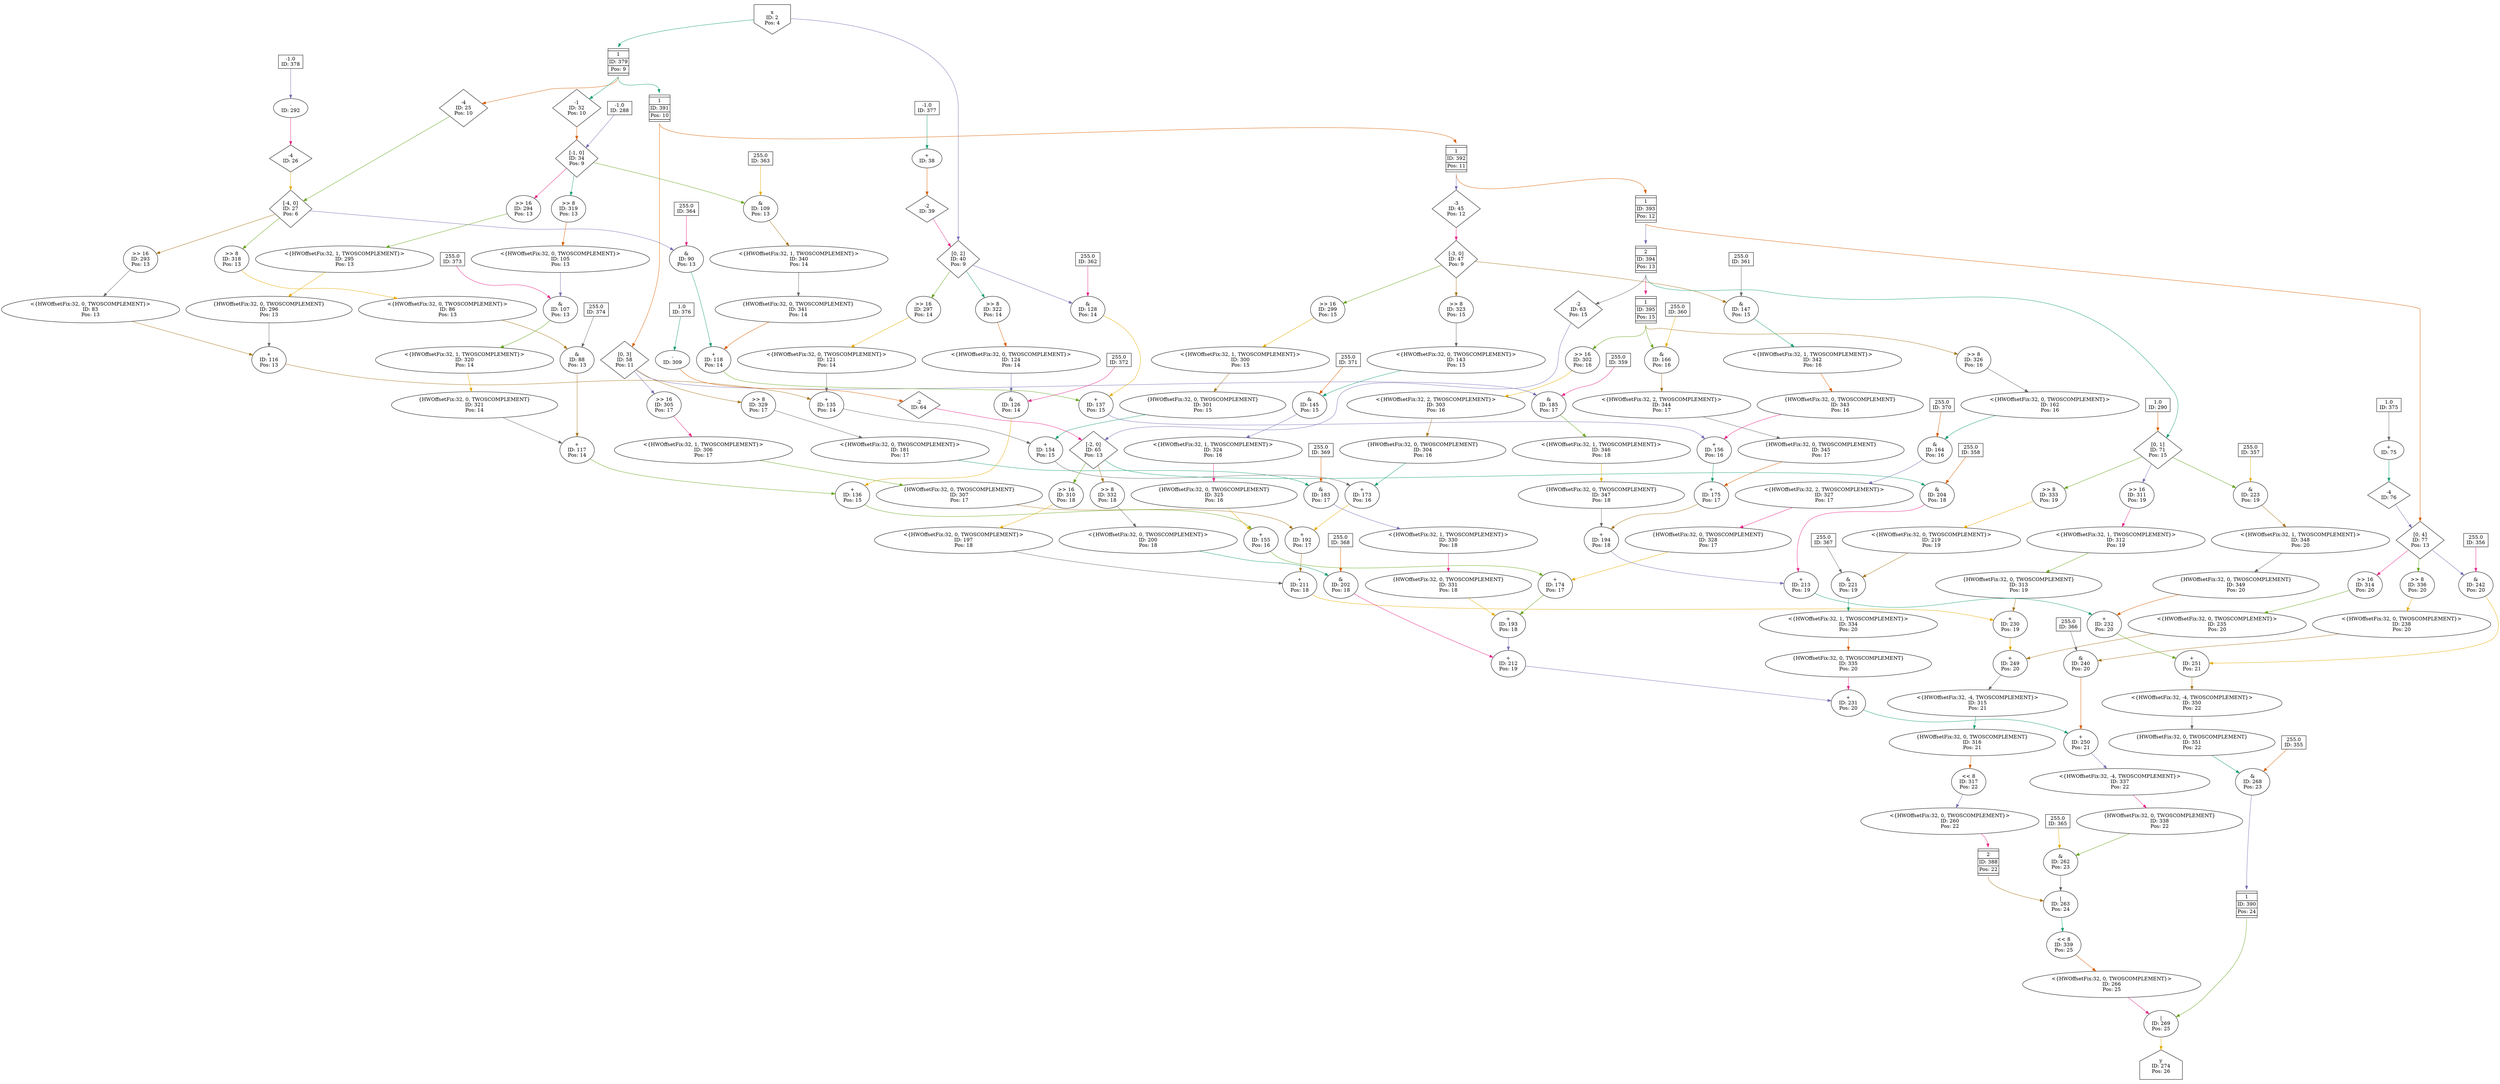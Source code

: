 digraph GaussianBlurDFEKernel_final{
	NodeInput2 [shape=invhouse, label="x\nID: 2\nPos: 4"];
	NodeFIFO379 [shape=plaintext, label=<<TABLE BORDER="0" CELLSPACING="0" CELLBORDER="1"> <TR><TD></TD></TR><TR><TD>1</TD></TR><TR><TD>ID: 379</TD></TR> <TR><TD>Pos: 9</TD></TR> <TR><TD></TD></TR> </TABLE>>];
	NodeStreamOffset25 [shape=diamond, label="-4\nID: 25\nPos: 10"];
	NodeConstantRawBits378 [shape=box, label="-1.0\nID: 378"];
	NodeSub292 [label="-\nID: 292"];
	NodeStreamOffset26 [shape=diamond, label="-4\nID: 26"];
	NodeDynamicStreamOffset27 [shape=diamond, label="[-4, 0]\nID: 27\nPos: 6"];
	NodeShift293 [label=">> 16\nID: 293\nPos: 13"];
	NodeReinterpret83 [label="<{HWOffsetFix:32, 0, TWOSCOMPLEMENT}>\nID: 83\nPos: 13"];
	NodeStreamOffset32 [shape=diamond, label="-1\nID: 32\nPos: 10"];
	NodeConstantRawBits288 [shape=box, label="-1.0\nID: 288"];
	NodeDynamicStreamOffset34 [shape=diamond, label="[-1, 0]\nID: 34\nPos: 9"];
	NodeShift294 [label=">> 16\nID: 294\nPos: 13"];
	NodeReinterpret295 [label="<{HWOffsetFix:32, 1, TWOSCOMPLEMENT}>\nID: 295\nPos: 13"];
	NodeCast296 [label="{HWOffsetFix:32, 0, TWOSCOMPLEMENT}\nID: 296\nPos: 13"];
	NodeAdd116 [label="+\nID: 116\nPos: 13"];
	NodeConstantRawBits377 [shape=box, label="-1.0\nID: 377"];
	NodeAdd38 [label="+\nID: 38"];
	NodeStreamOffset39 [shape=diamond, label="-2\nID: 39"];
	NodeDynamicStreamOffset40 [shape=diamond, label="[0, 2]\nID: 40\nPos: 9"];
	NodeShift297 [label=">> 16\nID: 297\nPos: 14"];
	NodeReinterpret121 [label="<{HWOffsetFix:32, 0, TWOSCOMPLEMENT}>\nID: 121\nPos: 14"];
	NodeAdd135 [label="+\nID: 135\nPos: 14"];
	NodeFIFO391 [shape=plaintext, label=<<TABLE BORDER="0" CELLSPACING="0" CELLBORDER="1"> <TR><TD></TD></TR><TR><TD>1</TD></TR><TR><TD>ID: 391</TD></TR> <TR><TD>Pos: 10</TD></TR> <TR><TD></TD></TR> </TABLE>>];
	NodeFIFO392 [shape=plaintext, label=<<TABLE BORDER="0" CELLSPACING="0" CELLBORDER="1"> <TR><TD></TD></TR><TR><TD>1</TD></TR><TR><TD>ID: 392</TD></TR> <TR><TD>Pos: 11</TD></TR> <TR><TD></TD></TR> </TABLE>>];
	NodeStreamOffset45 [shape=diamond, label="-3\nID: 45\nPos: 12"];
	NodeDynamicStreamOffset47 [shape=diamond, label="[-3, 0]\nID: 47\nPos: 9"];
	NodeShift299 [label=">> 16\nID: 299\nPos: 15"];
	NodeReinterpret300 [label="<{HWOffsetFix:32, 1, TWOSCOMPLEMENT}>\nID: 300\nPos: 15"];
	NodeCast301 [label="{HWOffsetFix:32, 0, TWOSCOMPLEMENT}\nID: 301\nPos: 15"];
	NodeAdd154 [label="+\nID: 154\nPos: 15"];
	NodeFIFO393 [shape=plaintext, label=<<TABLE BORDER="0" CELLSPACING="0" CELLBORDER="1"> <TR><TD></TD></TR><TR><TD>1</TD></TR><TR><TD>ID: 393</TD></TR> <TR><TD>Pos: 12</TD></TR> <TR><TD></TD></TR> </TABLE>>];
	NodeFIFO394 [shape=plaintext, label=<<TABLE BORDER="0" CELLSPACING="0" CELLBORDER="1"> <TR><TD></TD></TR><TR><TD>2</TD></TR><TR><TD>ID: 394</TD></TR> <TR><TD>Pos: 13</TD></TR> <TR><TD></TD></TR> </TABLE>>];
	NodeFIFO395 [shape=plaintext, label=<<TABLE BORDER="0" CELLSPACING="0" CELLBORDER="1"> <TR><TD></TD></TR><TR><TD>1</TD></TR><TR><TD>ID: 395</TD></TR> <TR><TD>Pos: 15</TD></TR> <TR><TD></TD></TR> </TABLE>>];
	NodeShift302 [label=">> 16\nID: 302\nPos: 16"];
	NodeReinterpret303 [label="<{HWOffsetFix:32, 2, TWOSCOMPLEMENT}>\nID: 303\nPos: 16"];
	NodeCast304 [label="{HWOffsetFix:32, 0, TWOSCOMPLEMENT}\nID: 304\nPos: 16"];
	NodeAdd173 [label="+\nID: 173\nPos: 16"];
	NodeDynamicStreamOffset58 [shape=diamond, label="[0, 3]\nID: 58\nPos: 11"];
	NodeShift305 [label=">> 16\nID: 305\nPos: 17"];
	NodeReinterpret306 [label="<{HWOffsetFix:32, 1, TWOSCOMPLEMENT}>\nID: 306\nPos: 17"];
	NodeCast307 [label="{HWOffsetFix:32, 0, TWOSCOMPLEMENT}\nID: 307\nPos: 17"];
	NodeAdd192 [label="+\nID: 192\nPos: 17"];
	NodeStreamOffset63 [shape=diamond, label="-2\nID: 63\nPos: 15"];
	NodeConstantRawBits376 [shape=box, label="1.0\nID: 376"];
	NodeSub309 [label="-\nID: 309"];
	NodeStreamOffset64 [shape=diamond, label="-2\nID: 64"];
	NodeDynamicStreamOffset65 [shape=diamond, label="[-2, 0]\nID: 65\nPos: 13"];
	NodeShift310 [label=">> 16\nID: 310\nPos: 18"];
	NodeReinterpret197 [label="<{HWOffsetFix:32, 0, TWOSCOMPLEMENT}>\nID: 197\nPos: 18"];
	NodeAdd211 [label="+\nID: 211\nPos: 18"];
	NodeConstantRawBits290 [shape=box, label="1.0\nID: 290"];
	NodeDynamicStreamOffset71 [shape=diamond, label="[0, 1]\nID: 71\nPos: 15"];
	NodeShift311 [label=">> 16\nID: 311\nPos: 19"];
	NodeReinterpret312 [label="<{HWOffsetFix:32, 1, TWOSCOMPLEMENT}>\nID: 312\nPos: 19"];
	NodeCast313 [label="{HWOffsetFix:32, 0, TWOSCOMPLEMENT}\nID: 313\nPos: 19"];
	NodeAdd230 [label="+\nID: 230\nPos: 19"];
	NodeConstantRawBits375 [shape=box, label="1.0\nID: 375"];
	NodeAdd75 [label="+\nID: 75"];
	NodeStreamOffset76 [shape=diamond, label="-4\nID: 76"];
	NodeDynamicStreamOffset77 [shape=diamond, label="[0, 4]\nID: 77\nPos: 13"];
	NodeShift314 [label=">> 16\nID: 314\nPos: 20"];
	NodeReinterpret235 [label="<{HWOffsetFix:32, 0, TWOSCOMPLEMENT}>\nID: 235\nPos: 20"];
	NodeAdd249 [label="+\nID: 249\nPos: 20"];
	NodeReinterpret315 [label="<{HWOffsetFix:32, -4, TWOSCOMPLEMENT}>\nID: 315\nPos: 21"];
	NodeCast316 [label="{HWOffsetFix:32, 0, TWOSCOMPLEMENT}\nID: 316\nPos: 21"];
	NodeShift317 [label="<< 8\nID: 317\nPos: 22"];
	NodeReinterpret260 [label="<{HWOffsetFix:32, 0, TWOSCOMPLEMENT}>\nID: 260\nPos: 22"];
	NodeFIFO388 [shape=plaintext, label=<<TABLE BORDER="0" CELLSPACING="0" CELLBORDER="1"> <TR><TD></TD></TR><TR><TD>2</TD></TR><TR><TD>ID: 388</TD></TR> <TR><TD>Pos: 22</TD></TR> <TR><TD></TD></TR> </TABLE>>];
	NodeShift318 [label=">> 8\nID: 318\nPos: 13"];
	NodeReinterpret86 [label="<{HWOffsetFix:32, 0, TWOSCOMPLEMENT}>\nID: 86\nPos: 13"];
	NodeConstantRawBits374 [shape=box, label="255.0\nID: 374"];
	NodeAnd88 [label="&\nID: 88\nPos: 13"];
	NodeShift319 [label=">> 8\nID: 319\nPos: 13"];
	NodeReinterpret105 [label="<{HWOffsetFix:32, 0, TWOSCOMPLEMENT}>\nID: 105\nPos: 13"];
	NodeConstantRawBits373 [shape=box, label="255.0\nID: 373"];
	NodeAnd107 [label="&\nID: 107\nPos: 13"];
	NodeReinterpret320 [label="<{HWOffsetFix:32, 1, TWOSCOMPLEMENT}>\nID: 320\nPos: 14"];
	NodeCast321 [label="{HWOffsetFix:32, 0, TWOSCOMPLEMENT}\nID: 321\nPos: 14"];
	NodeAdd117 [label="+\nID: 117\nPos: 14"];
	NodeShift322 [label=">> 8\nID: 322\nPos: 14"];
	NodeReinterpret124 [label="<{HWOffsetFix:32, 0, TWOSCOMPLEMENT}>\nID: 124\nPos: 14"];
	NodeConstantRawBits372 [shape=box, label="255.0\nID: 372"];
	NodeAnd126 [label="&\nID: 126\nPos: 14"];
	NodeAdd136 [label="+\nID: 136\nPos: 15"];
	NodeShift323 [label=">> 8\nID: 323\nPos: 15"];
	NodeReinterpret143 [label="<{HWOffsetFix:32, 0, TWOSCOMPLEMENT}>\nID: 143\nPos: 15"];
	NodeConstantRawBits371 [shape=box, label="255.0\nID: 371"];
	NodeAnd145 [label="&\nID: 145\nPos: 15"];
	NodeReinterpret324 [label="<{HWOffsetFix:32, 1, TWOSCOMPLEMENT}>\nID: 324\nPos: 16"];
	NodeCast325 [label="{HWOffsetFix:32, 0, TWOSCOMPLEMENT}\nID: 325\nPos: 16"];
	NodeAdd155 [label="+\nID: 155\nPos: 16"];
	NodeShift326 [label=">> 8\nID: 326\nPos: 16"];
	NodeReinterpret162 [label="<{HWOffsetFix:32, 0, TWOSCOMPLEMENT}>\nID: 162\nPos: 16"];
	NodeConstantRawBits370 [shape=box, label="255.0\nID: 370"];
	NodeAnd164 [label="&\nID: 164\nPos: 16"];
	NodeReinterpret327 [label="<{HWOffsetFix:32, 2, TWOSCOMPLEMENT}>\nID: 327\nPos: 17"];
	NodeCast328 [label="{HWOffsetFix:32, 0, TWOSCOMPLEMENT}\nID: 328\nPos: 17"];
	NodeAdd174 [label="+\nID: 174\nPos: 17"];
	NodeShift329 [label=">> 8\nID: 329\nPos: 17"];
	NodeReinterpret181 [label="<{HWOffsetFix:32, 0, TWOSCOMPLEMENT}>\nID: 181\nPos: 17"];
	NodeConstantRawBits369 [shape=box, label="255.0\nID: 369"];
	NodeAnd183 [label="&\nID: 183\nPos: 17"];
	NodeReinterpret330 [label="<{HWOffsetFix:32, 1, TWOSCOMPLEMENT}>\nID: 330\nPos: 18"];
	NodeCast331 [label="{HWOffsetFix:32, 0, TWOSCOMPLEMENT}\nID: 331\nPos: 18"];
	NodeAdd193 [label="+\nID: 193\nPos: 18"];
	NodeShift332 [label=">> 8\nID: 332\nPos: 18"];
	NodeReinterpret200 [label="<{HWOffsetFix:32, 0, TWOSCOMPLEMENT}>\nID: 200\nPos: 18"];
	NodeConstantRawBits368 [shape=box, label="255.0\nID: 368"];
	NodeAnd202 [label="&\nID: 202\nPos: 18"];
	NodeAdd212 [label="+\nID: 212\nPos: 19"];
	NodeShift333 [label=">> 8\nID: 333\nPos: 19"];
	NodeReinterpret219 [label="<{HWOffsetFix:32, 0, TWOSCOMPLEMENT}>\nID: 219\nPos: 19"];
	NodeConstantRawBits367 [shape=box, label="255.0\nID: 367"];
	NodeAnd221 [label="&\nID: 221\nPos: 19"];
	NodeReinterpret334 [label="<{HWOffsetFix:32, 1, TWOSCOMPLEMENT}>\nID: 334\nPos: 20"];
	NodeCast335 [label="{HWOffsetFix:32, 0, TWOSCOMPLEMENT}\nID: 335\nPos: 20"];
	NodeAdd231 [label="+\nID: 231\nPos: 20"];
	NodeShift336 [label=">> 8\nID: 336\nPos: 20"];
	NodeReinterpret238 [label="<{HWOffsetFix:32, 0, TWOSCOMPLEMENT}>\nID: 238\nPos: 20"];
	NodeConstantRawBits366 [shape=box, label="255.0\nID: 366"];
	NodeAnd240 [label="&\nID: 240\nPos: 20"];
	NodeAdd250 [label="+\nID: 250\nPos: 21"];
	NodeReinterpret337 [label="<{HWOffsetFix:32, -4, TWOSCOMPLEMENT}>\nID: 337\nPos: 22"];
	NodeCast338 [label="{HWOffsetFix:32, 0, TWOSCOMPLEMENT}\nID: 338\nPos: 22"];
	NodeConstantRawBits365 [shape=box, label="255.0\nID: 365"];
	NodeAnd262 [label="&\nID: 262\nPos: 23"];
	NodeOr263 [label="|\nID: 263\nPos: 24"];
	NodeShift339 [label="<< 8\nID: 339\nPos: 25"];
	NodeReinterpret266 [label="<{HWOffsetFix:32, 0, TWOSCOMPLEMENT}>\nID: 266\nPos: 25"];
	NodeConstantRawBits364 [shape=box, label="255.0\nID: 364"];
	NodeAnd90 [label="&\nID: 90\nPos: 13"];
	NodeConstantRawBits363 [shape=box, label="255.0\nID: 363"];
	NodeAnd109 [label="&\nID: 109\nPos: 13"];
	NodeReinterpret340 [label="<{HWOffsetFix:32, 1, TWOSCOMPLEMENT}>\nID: 340\nPos: 14"];
	NodeCast341 [label="{HWOffsetFix:32, 0, TWOSCOMPLEMENT}\nID: 341\nPos: 14"];
	NodeAdd118 [label="+\nID: 118\nPos: 14"];
	NodeConstantRawBits362 [shape=box, label="255.0\nID: 362"];
	NodeAnd128 [label="&\nID: 128\nPos: 14"];
	NodeAdd137 [label="+\nID: 137\nPos: 15"];
	NodeConstantRawBits361 [shape=box, label="255.0\nID: 361"];
	NodeAnd147 [label="&\nID: 147\nPos: 15"];
	NodeReinterpret342 [label="<{HWOffsetFix:32, 1, TWOSCOMPLEMENT}>\nID: 342\nPos: 16"];
	NodeCast343 [label="{HWOffsetFix:32, 0, TWOSCOMPLEMENT}\nID: 343\nPos: 16"];
	NodeAdd156 [label="+\nID: 156\nPos: 16"];
	NodeConstantRawBits360 [shape=box, label="255.0\nID: 360"];
	NodeAnd166 [label="&\nID: 166\nPos: 16"];
	NodeReinterpret344 [label="<{HWOffsetFix:32, 2, TWOSCOMPLEMENT}>\nID: 344\nPos: 17"];
	NodeCast345 [label="{HWOffsetFix:32, 0, TWOSCOMPLEMENT}\nID: 345\nPos: 17"];
	NodeAdd175 [label="+\nID: 175\nPos: 17"];
	NodeConstantRawBits359 [shape=box, label="255.0\nID: 359"];
	NodeAnd185 [label="&\nID: 185\nPos: 17"];
	NodeReinterpret346 [label="<{HWOffsetFix:32, 1, TWOSCOMPLEMENT}>\nID: 346\nPos: 18"];
	NodeCast347 [label="{HWOffsetFix:32, 0, TWOSCOMPLEMENT}\nID: 347\nPos: 18"];
	NodeAdd194 [label="+\nID: 194\nPos: 18"];
	NodeConstantRawBits358 [shape=box, label="255.0\nID: 358"];
	NodeAnd204 [label="&\nID: 204\nPos: 18"];
	NodeAdd213 [label="+\nID: 213\nPos: 19"];
	NodeConstantRawBits357 [shape=box, label="255.0\nID: 357"];
	NodeAnd223 [label="&\nID: 223\nPos: 19"];
	NodeReinterpret348 [label="<{HWOffsetFix:32, 1, TWOSCOMPLEMENT}>\nID: 348\nPos: 20"];
	NodeCast349 [label="{HWOffsetFix:32, 0, TWOSCOMPLEMENT}\nID: 349\nPos: 20"];
	NodeAdd232 [label="+\nID: 232\nPos: 20"];
	NodeConstantRawBits356 [shape=box, label="255.0\nID: 356"];
	NodeAnd242 [label="&\nID: 242\nPos: 20"];
	NodeAdd251 [label="+\nID: 251\nPos: 21"];
	NodeReinterpret350 [label="<{HWOffsetFix:32, -4, TWOSCOMPLEMENT}>\nID: 350\nPos: 22"];
	NodeCast351 [label="{HWOffsetFix:32, 0, TWOSCOMPLEMENT}\nID: 351\nPos: 22"];
	NodeConstantRawBits355 [shape=box, label="255.0\nID: 355"];
	NodeAnd268 [label="&\nID: 268\nPos: 23"];
	NodeFIFO390 [shape=plaintext, label=<<TABLE BORDER="0" CELLSPACING="0" CELLBORDER="1"> <TR><TD></TD></TR><TR><TD>1</TD></TR><TR><TD>ID: 390</TD></TR> <TR><TD>Pos: 24</TD></TR> <TR><TD></TD></TR> </TABLE>>];
	NodeOr269 [label="|\nID: 269\nPos: 25"];
	NodeOutput274 [shape=house, label="y\nID: 274\nPos: 26"];
	NodeInput2 -> NodeFIFO379[headport="n" color="/dark28/1" photon_data="EDGE,SrcNode:2,SrcNodePort:data"];
	NodeFIFO379 -> NodeStreamOffset25[tailport="s" color="/dark28/2" photon_data="EDGE,SrcNode:379,SrcNodePort:output"];
	NodeConstantRawBits378 -> NodeSub292[color="/dark28/3" photon_data="EDGE,SrcNode:378,SrcNodePort:value"];
	NodeSub292 -> NodeStreamOffset26[color="/dark28/4" photon_data="EDGE,SrcNode:292,SrcNodePort:result"];
	NodeStreamOffset25 -> NodeDynamicStreamOffset27[color="/dark28/5" photon_data="EDGE,SrcNode:25,SrcNodePort:output"];
	NodeStreamOffset26 -> NodeDynamicStreamOffset27[color="/dark28/6" photon_data="EDGE,SrcNode:26,SrcNodePort:output"];
	NodeDynamicStreamOffset27 -> NodeShift293[color="/dark28/7" photon_data="EDGE,SrcNode:27,SrcNodePort:output"];
	NodeShift293 -> NodeReinterpret83[color="/dark28/8" photon_data="EDGE,SrcNode:293,SrcNodePort:dataout"];
	NodeFIFO379 -> NodeStreamOffset32[tailport="s" color="/dark28/1" photon_data="EDGE,SrcNode:379,SrcNodePort:output"];
	NodeStreamOffset32 -> NodeDynamicStreamOffset34[color="/dark28/2" photon_data="EDGE,SrcNode:32,SrcNodePort:output"];
	NodeConstantRawBits288 -> NodeDynamicStreamOffset34[color="/dark28/3" photon_data="EDGE,SrcNode:288,SrcNodePort:value"];
	NodeDynamicStreamOffset34 -> NodeShift294[color="/dark28/4" photon_data="EDGE,SrcNode:34,SrcNodePort:output"];
	NodeShift294 -> NodeReinterpret295[color="/dark28/5" photon_data="EDGE,SrcNode:294,SrcNodePort:dataout"];
	NodeReinterpret295 -> NodeCast296[color="/dark28/6" photon_data="EDGE,SrcNode:295,SrcNodePort:output"];
	NodeReinterpret83 -> NodeAdd116[color="/dark28/7" photon_data="EDGE,SrcNode:83,SrcNodePort:output"];
	NodeCast296 -> NodeAdd116[color="/dark28/8" photon_data="EDGE,SrcNode:296,SrcNodePort:o"];
	NodeConstantRawBits377 -> NodeAdd38[color="/dark28/1" photon_data="EDGE,SrcNode:377,SrcNodePort:value"];
	NodeAdd38 -> NodeStreamOffset39[color="/dark28/2" photon_data="EDGE,SrcNode:38,SrcNodePort:result"];
	NodeInput2 -> NodeDynamicStreamOffset40[color="/dark28/3" photon_data="EDGE,SrcNode:2,SrcNodePort:data"];
	NodeStreamOffset39 -> NodeDynamicStreamOffset40[color="/dark28/4" photon_data="EDGE,SrcNode:39,SrcNodePort:output"];
	NodeDynamicStreamOffset40 -> NodeShift297[color="/dark28/5" photon_data="EDGE,SrcNode:40,SrcNodePort:output"];
	NodeShift297 -> NodeReinterpret121[color="/dark28/6" photon_data="EDGE,SrcNode:297,SrcNodePort:dataout"];
	NodeAdd116 -> NodeAdd135[color="/dark28/7" photon_data="EDGE,SrcNode:116,SrcNodePort:result"];
	NodeReinterpret121 -> NodeAdd135[color="/dark28/8" photon_data="EDGE,SrcNode:121,SrcNodePort:output"];
	NodeFIFO379 -> NodeFIFO391[tailport="s" headport="n" color="/dark28/1" photon_data="EDGE,SrcNode:379,SrcNodePort:output"];
	NodeFIFO391 -> NodeFIFO392[tailport="s" headport="n" color="/dark28/2" photon_data="EDGE,SrcNode:391,SrcNodePort:output"];
	NodeFIFO392 -> NodeStreamOffset45[tailport="s" color="/dark28/3" photon_data="EDGE,SrcNode:392,SrcNodePort:output"];
	NodeStreamOffset45 -> NodeDynamicStreamOffset47[color="/dark28/4" photon_data="EDGE,SrcNode:45,SrcNodePort:output"];
	NodeDynamicStreamOffset47 -> NodeShift299[color="/dark28/5" photon_data="EDGE,SrcNode:47,SrcNodePort:output"];
	NodeShift299 -> NodeReinterpret300[color="/dark28/6" photon_data="EDGE,SrcNode:299,SrcNodePort:dataout"];
	NodeReinterpret300 -> NodeCast301[color="/dark28/7" photon_data="EDGE,SrcNode:300,SrcNodePort:output"];
	NodeAdd135 -> NodeAdd154[color="/dark28/8" photon_data="EDGE,SrcNode:135,SrcNodePort:result"];
	NodeCast301 -> NodeAdd154[color="/dark28/1" photon_data="EDGE,SrcNode:301,SrcNodePort:o"];
	NodeFIFO392 -> NodeFIFO393[tailport="s" headport="n" color="/dark28/2" photon_data="EDGE,SrcNode:392,SrcNodePort:output"];
	NodeFIFO393 -> NodeFIFO394[tailport="s" headport="n" color="/dark28/3" photon_data="EDGE,SrcNode:393,SrcNodePort:output"];
	NodeFIFO394 -> NodeFIFO395[tailport="s" headport="n" color="/dark28/4" photon_data="EDGE,SrcNode:394,SrcNodePort:output"];
	NodeFIFO395 -> NodeShift302[tailport="s" color="/dark28/5" photon_data="EDGE,SrcNode:395,SrcNodePort:output"];
	NodeShift302 -> NodeReinterpret303[color="/dark28/6" photon_data="EDGE,SrcNode:302,SrcNodePort:dataout"];
	NodeReinterpret303 -> NodeCast304[color="/dark28/7" photon_data="EDGE,SrcNode:303,SrcNodePort:output"];
	NodeAdd154 -> NodeAdd173[color="/dark28/8" photon_data="EDGE,SrcNode:154,SrcNodePort:result"];
	NodeCast304 -> NodeAdd173[color="/dark28/1" photon_data="EDGE,SrcNode:304,SrcNodePort:o"];
	NodeFIFO391 -> NodeDynamicStreamOffset58[tailport="s" color="/dark28/2" photon_data="EDGE,SrcNode:391,SrcNodePort:output"];
	NodeDynamicStreamOffset58 -> NodeShift305[color="/dark28/3" photon_data="EDGE,SrcNode:58,SrcNodePort:output"];
	NodeShift305 -> NodeReinterpret306[color="/dark28/4" photon_data="EDGE,SrcNode:305,SrcNodePort:dataout"];
	NodeReinterpret306 -> NodeCast307[color="/dark28/5" photon_data="EDGE,SrcNode:306,SrcNodePort:output"];
	NodeAdd173 -> NodeAdd192[color="/dark28/6" photon_data="EDGE,SrcNode:173,SrcNodePort:result"];
	NodeCast307 -> NodeAdd192[color="/dark28/7" photon_data="EDGE,SrcNode:307,SrcNodePort:o"];
	NodeFIFO394 -> NodeStreamOffset63[tailport="s" color="/dark28/8" photon_data="EDGE,SrcNode:394,SrcNodePort:output"];
	NodeConstantRawBits376 -> NodeSub309[color="/dark28/1" photon_data="EDGE,SrcNode:376,SrcNodePort:value"];
	NodeSub309 -> NodeStreamOffset64[color="/dark28/2" photon_data="EDGE,SrcNode:309,SrcNodePort:result"];
	NodeStreamOffset63 -> NodeDynamicStreamOffset65[color="/dark28/3" photon_data="EDGE,SrcNode:63,SrcNodePort:output"];
	NodeStreamOffset64 -> NodeDynamicStreamOffset65[color="/dark28/4" photon_data="EDGE,SrcNode:64,SrcNodePort:output"];
	NodeDynamicStreamOffset65 -> NodeShift310[color="/dark28/5" photon_data="EDGE,SrcNode:65,SrcNodePort:output"];
	NodeShift310 -> NodeReinterpret197[color="/dark28/6" photon_data="EDGE,SrcNode:310,SrcNodePort:dataout"];
	NodeAdd192 -> NodeAdd211[color="/dark28/7" photon_data="EDGE,SrcNode:192,SrcNodePort:result"];
	NodeReinterpret197 -> NodeAdd211[color="/dark28/8" photon_data="EDGE,SrcNode:197,SrcNodePort:output"];
	NodeFIFO394 -> NodeDynamicStreamOffset71[tailport="s" color="/dark28/1" photon_data="EDGE,SrcNode:394,SrcNodePort:output"];
	NodeConstantRawBits290 -> NodeDynamicStreamOffset71[color="/dark28/2" photon_data="EDGE,SrcNode:290,SrcNodePort:value"];
	NodeDynamicStreamOffset71 -> NodeShift311[color="/dark28/3" photon_data="EDGE,SrcNode:71,SrcNodePort:output"];
	NodeShift311 -> NodeReinterpret312[color="/dark28/4" photon_data="EDGE,SrcNode:311,SrcNodePort:dataout"];
	NodeReinterpret312 -> NodeCast313[color="/dark28/5" photon_data="EDGE,SrcNode:312,SrcNodePort:output"];
	NodeAdd211 -> NodeAdd230[color="/dark28/6" photon_data="EDGE,SrcNode:211,SrcNodePort:result"];
	NodeCast313 -> NodeAdd230[color="/dark28/7" photon_data="EDGE,SrcNode:313,SrcNodePort:o"];
	NodeConstantRawBits375 -> NodeAdd75[color="/dark28/8" photon_data="EDGE,SrcNode:375,SrcNodePort:value"];
	NodeAdd75 -> NodeStreamOffset76[color="/dark28/1" photon_data="EDGE,SrcNode:75,SrcNodePort:result"];
	NodeFIFO393 -> NodeDynamicStreamOffset77[tailport="s" color="/dark28/2" photon_data="EDGE,SrcNode:393,SrcNodePort:output"];
	NodeStreamOffset76 -> NodeDynamicStreamOffset77[color="/dark28/3" photon_data="EDGE,SrcNode:76,SrcNodePort:output"];
	NodeDynamicStreamOffset77 -> NodeShift314[color="/dark28/4" photon_data="EDGE,SrcNode:77,SrcNodePort:output"];
	NodeShift314 -> NodeReinterpret235[color="/dark28/5" photon_data="EDGE,SrcNode:314,SrcNodePort:dataout"];
	NodeAdd230 -> NodeAdd249[color="/dark28/6" photon_data="EDGE,SrcNode:230,SrcNodePort:result"];
	NodeReinterpret235 -> NodeAdd249[color="/dark28/7" photon_data="EDGE,SrcNode:235,SrcNodePort:output"];
	NodeAdd249 -> NodeReinterpret315[color="/dark28/8" photon_data="EDGE,SrcNode:249,SrcNodePort:result"];
	NodeReinterpret315 -> NodeCast316[color="/dark28/1" photon_data="EDGE,SrcNode:315,SrcNodePort:output"];
	NodeCast316 -> NodeShift317[color="/dark28/2" photon_data="EDGE,SrcNode:316,SrcNodePort:o"];
	NodeShift317 -> NodeReinterpret260[color="/dark28/3" photon_data="EDGE,SrcNode:317,SrcNodePort:dataout"];
	NodeReinterpret260 -> NodeFIFO388[headport="n" color="/dark28/4" photon_data="EDGE,SrcNode:260,SrcNodePort:output"];
	NodeDynamicStreamOffset27 -> NodeShift318[color="/dark28/5" photon_data="EDGE,SrcNode:27,SrcNodePort:output"];
	NodeShift318 -> NodeReinterpret86[color="/dark28/6" photon_data="EDGE,SrcNode:318,SrcNodePort:dataout"];
	NodeReinterpret86 -> NodeAnd88[color="/dark28/7" photon_data="EDGE,SrcNode:86,SrcNodePort:output"];
	NodeConstantRawBits374 -> NodeAnd88[color="/dark28/8" photon_data="EDGE,SrcNode:374,SrcNodePort:value"];
	NodeDynamicStreamOffset34 -> NodeShift319[color="/dark28/1" photon_data="EDGE,SrcNode:34,SrcNodePort:output"];
	NodeShift319 -> NodeReinterpret105[color="/dark28/2" photon_data="EDGE,SrcNode:319,SrcNodePort:dataout"];
	NodeReinterpret105 -> NodeAnd107[color="/dark28/3" photon_data="EDGE,SrcNode:105,SrcNodePort:output"];
	NodeConstantRawBits373 -> NodeAnd107[color="/dark28/4" photon_data="EDGE,SrcNode:373,SrcNodePort:value"];
	NodeAnd107 -> NodeReinterpret320[color="/dark28/5" photon_data="EDGE,SrcNode:107,SrcNodePort:result"];
	NodeReinterpret320 -> NodeCast321[color="/dark28/6" photon_data="EDGE,SrcNode:320,SrcNodePort:output"];
	NodeAnd88 -> NodeAdd117[color="/dark28/7" photon_data="EDGE,SrcNode:88,SrcNodePort:result"];
	NodeCast321 -> NodeAdd117[color="/dark28/8" photon_data="EDGE,SrcNode:321,SrcNodePort:o"];
	NodeDynamicStreamOffset40 -> NodeShift322[color="/dark28/1" photon_data="EDGE,SrcNode:40,SrcNodePort:output"];
	NodeShift322 -> NodeReinterpret124[color="/dark28/2" photon_data="EDGE,SrcNode:322,SrcNodePort:dataout"];
	NodeReinterpret124 -> NodeAnd126[color="/dark28/3" photon_data="EDGE,SrcNode:124,SrcNodePort:output"];
	NodeConstantRawBits372 -> NodeAnd126[color="/dark28/4" photon_data="EDGE,SrcNode:372,SrcNodePort:value"];
	NodeAdd117 -> NodeAdd136[color="/dark28/5" photon_data="EDGE,SrcNode:117,SrcNodePort:result"];
	NodeAnd126 -> NodeAdd136[color="/dark28/6" photon_data="EDGE,SrcNode:126,SrcNodePort:result"];
	NodeDynamicStreamOffset47 -> NodeShift323[color="/dark28/7" photon_data="EDGE,SrcNode:47,SrcNodePort:output"];
	NodeShift323 -> NodeReinterpret143[color="/dark28/8" photon_data="EDGE,SrcNode:323,SrcNodePort:dataout"];
	NodeReinterpret143 -> NodeAnd145[color="/dark28/1" photon_data="EDGE,SrcNode:143,SrcNodePort:output"];
	NodeConstantRawBits371 -> NodeAnd145[color="/dark28/2" photon_data="EDGE,SrcNode:371,SrcNodePort:value"];
	NodeAnd145 -> NodeReinterpret324[color="/dark28/3" photon_data="EDGE,SrcNode:145,SrcNodePort:result"];
	NodeReinterpret324 -> NodeCast325[color="/dark28/4" photon_data="EDGE,SrcNode:324,SrcNodePort:output"];
	NodeAdd136 -> NodeAdd155[color="/dark28/5" photon_data="EDGE,SrcNode:136,SrcNodePort:result"];
	NodeCast325 -> NodeAdd155[color="/dark28/6" photon_data="EDGE,SrcNode:325,SrcNodePort:o"];
	NodeFIFO395 -> NodeShift326[tailport="s" color="/dark28/7" photon_data="EDGE,SrcNode:395,SrcNodePort:output"];
	NodeShift326 -> NodeReinterpret162[color="/dark28/8" photon_data="EDGE,SrcNode:326,SrcNodePort:dataout"];
	NodeReinterpret162 -> NodeAnd164[color="/dark28/1" photon_data="EDGE,SrcNode:162,SrcNodePort:output"];
	NodeConstantRawBits370 -> NodeAnd164[color="/dark28/2" photon_data="EDGE,SrcNode:370,SrcNodePort:value"];
	NodeAnd164 -> NodeReinterpret327[color="/dark28/3" photon_data="EDGE,SrcNode:164,SrcNodePort:result"];
	NodeReinterpret327 -> NodeCast328[color="/dark28/4" photon_data="EDGE,SrcNode:327,SrcNodePort:output"];
	NodeAdd155 -> NodeAdd174[color="/dark28/5" photon_data="EDGE,SrcNode:155,SrcNodePort:result"];
	NodeCast328 -> NodeAdd174[color="/dark28/6" photon_data="EDGE,SrcNode:328,SrcNodePort:o"];
	NodeDynamicStreamOffset58 -> NodeShift329[color="/dark28/7" photon_data="EDGE,SrcNode:58,SrcNodePort:output"];
	NodeShift329 -> NodeReinterpret181[color="/dark28/8" photon_data="EDGE,SrcNode:329,SrcNodePort:dataout"];
	NodeReinterpret181 -> NodeAnd183[color="/dark28/1" photon_data="EDGE,SrcNode:181,SrcNodePort:output"];
	NodeConstantRawBits369 -> NodeAnd183[color="/dark28/2" photon_data="EDGE,SrcNode:369,SrcNodePort:value"];
	NodeAnd183 -> NodeReinterpret330[color="/dark28/3" photon_data="EDGE,SrcNode:183,SrcNodePort:result"];
	NodeReinterpret330 -> NodeCast331[color="/dark28/4" photon_data="EDGE,SrcNode:330,SrcNodePort:output"];
	NodeAdd174 -> NodeAdd193[color="/dark28/5" photon_data="EDGE,SrcNode:174,SrcNodePort:result"];
	NodeCast331 -> NodeAdd193[color="/dark28/6" photon_data="EDGE,SrcNode:331,SrcNodePort:o"];
	NodeDynamicStreamOffset65 -> NodeShift332[color="/dark28/7" photon_data="EDGE,SrcNode:65,SrcNodePort:output"];
	NodeShift332 -> NodeReinterpret200[color="/dark28/8" photon_data="EDGE,SrcNode:332,SrcNodePort:dataout"];
	NodeReinterpret200 -> NodeAnd202[color="/dark28/1" photon_data="EDGE,SrcNode:200,SrcNodePort:output"];
	NodeConstantRawBits368 -> NodeAnd202[color="/dark28/2" photon_data="EDGE,SrcNode:368,SrcNodePort:value"];
	NodeAdd193 -> NodeAdd212[color="/dark28/3" photon_data="EDGE,SrcNode:193,SrcNodePort:result"];
	NodeAnd202 -> NodeAdd212[color="/dark28/4" photon_data="EDGE,SrcNode:202,SrcNodePort:result"];
	NodeDynamicStreamOffset71 -> NodeShift333[color="/dark28/5" photon_data="EDGE,SrcNode:71,SrcNodePort:output"];
	NodeShift333 -> NodeReinterpret219[color="/dark28/6" photon_data="EDGE,SrcNode:333,SrcNodePort:dataout"];
	NodeReinterpret219 -> NodeAnd221[color="/dark28/7" photon_data="EDGE,SrcNode:219,SrcNodePort:output"];
	NodeConstantRawBits367 -> NodeAnd221[color="/dark28/8" photon_data="EDGE,SrcNode:367,SrcNodePort:value"];
	NodeAnd221 -> NodeReinterpret334[color="/dark28/1" photon_data="EDGE,SrcNode:221,SrcNodePort:result"];
	NodeReinterpret334 -> NodeCast335[color="/dark28/2" photon_data="EDGE,SrcNode:334,SrcNodePort:output"];
	NodeAdd212 -> NodeAdd231[color="/dark28/3" photon_data="EDGE,SrcNode:212,SrcNodePort:result"];
	NodeCast335 -> NodeAdd231[color="/dark28/4" photon_data="EDGE,SrcNode:335,SrcNodePort:o"];
	NodeDynamicStreamOffset77 -> NodeShift336[color="/dark28/5" photon_data="EDGE,SrcNode:77,SrcNodePort:output"];
	NodeShift336 -> NodeReinterpret238[color="/dark28/6" photon_data="EDGE,SrcNode:336,SrcNodePort:dataout"];
	NodeReinterpret238 -> NodeAnd240[color="/dark28/7" photon_data="EDGE,SrcNode:238,SrcNodePort:output"];
	NodeConstantRawBits366 -> NodeAnd240[color="/dark28/8" photon_data="EDGE,SrcNode:366,SrcNodePort:value"];
	NodeAdd231 -> NodeAdd250[color="/dark28/1" photon_data="EDGE,SrcNode:231,SrcNodePort:result"];
	NodeAnd240 -> NodeAdd250[color="/dark28/2" photon_data="EDGE,SrcNode:240,SrcNodePort:result"];
	NodeAdd250 -> NodeReinterpret337[color="/dark28/3" photon_data="EDGE,SrcNode:250,SrcNodePort:result"];
	NodeReinterpret337 -> NodeCast338[color="/dark28/4" photon_data="EDGE,SrcNode:337,SrcNodePort:output"];
	NodeCast338 -> NodeAnd262[color="/dark28/5" photon_data="EDGE,SrcNode:338,SrcNodePort:o"];
	NodeConstantRawBits365 -> NodeAnd262[color="/dark28/6" photon_data="EDGE,SrcNode:365,SrcNodePort:value"];
	NodeFIFO388 -> NodeOr263[tailport="s" color="/dark28/7" photon_data="EDGE,SrcNode:388,SrcNodePort:output"];
	NodeAnd262 -> NodeOr263[color="/dark28/8" photon_data="EDGE,SrcNode:262,SrcNodePort:result"];
	NodeOr263 -> NodeShift339[color="/dark28/1" photon_data="EDGE,SrcNode:263,SrcNodePort:result"];
	NodeShift339 -> NodeReinterpret266[color="/dark28/2" photon_data="EDGE,SrcNode:339,SrcNodePort:dataout"];
	NodeDynamicStreamOffset27 -> NodeAnd90[color="/dark28/3" photon_data="EDGE,SrcNode:27,SrcNodePort:output"];
	NodeConstantRawBits364 -> NodeAnd90[color="/dark28/4" photon_data="EDGE,SrcNode:364,SrcNodePort:value"];
	NodeDynamicStreamOffset34 -> NodeAnd109[color="/dark28/5" photon_data="EDGE,SrcNode:34,SrcNodePort:output"];
	NodeConstantRawBits363 -> NodeAnd109[color="/dark28/6" photon_data="EDGE,SrcNode:363,SrcNodePort:value"];
	NodeAnd109 -> NodeReinterpret340[color="/dark28/7" photon_data="EDGE,SrcNode:109,SrcNodePort:result"];
	NodeReinterpret340 -> NodeCast341[color="/dark28/8" photon_data="EDGE,SrcNode:340,SrcNodePort:output"];
	NodeAnd90 -> NodeAdd118[color="/dark28/1" photon_data="EDGE,SrcNode:90,SrcNodePort:result"];
	NodeCast341 -> NodeAdd118[color="/dark28/2" photon_data="EDGE,SrcNode:341,SrcNodePort:o"];
	NodeDynamicStreamOffset40 -> NodeAnd128[color="/dark28/3" photon_data="EDGE,SrcNode:40,SrcNodePort:output"];
	NodeConstantRawBits362 -> NodeAnd128[color="/dark28/4" photon_data="EDGE,SrcNode:362,SrcNodePort:value"];
	NodeAdd118 -> NodeAdd137[color="/dark28/5" photon_data="EDGE,SrcNode:118,SrcNodePort:result"];
	NodeAnd128 -> NodeAdd137[color="/dark28/6" photon_data="EDGE,SrcNode:128,SrcNodePort:result"];
	NodeDynamicStreamOffset47 -> NodeAnd147[color="/dark28/7" photon_data="EDGE,SrcNode:47,SrcNodePort:output"];
	NodeConstantRawBits361 -> NodeAnd147[color="/dark28/8" photon_data="EDGE,SrcNode:361,SrcNodePort:value"];
	NodeAnd147 -> NodeReinterpret342[color="/dark28/1" photon_data="EDGE,SrcNode:147,SrcNodePort:result"];
	NodeReinterpret342 -> NodeCast343[color="/dark28/2" photon_data="EDGE,SrcNode:342,SrcNodePort:output"];
	NodeAdd137 -> NodeAdd156[color="/dark28/3" photon_data="EDGE,SrcNode:137,SrcNodePort:result"];
	NodeCast343 -> NodeAdd156[color="/dark28/4" photon_data="EDGE,SrcNode:343,SrcNodePort:o"];
	NodeFIFO395 -> NodeAnd166[tailport="s" color="/dark28/5" photon_data="EDGE,SrcNode:395,SrcNodePort:output"];
	NodeConstantRawBits360 -> NodeAnd166[color="/dark28/6" photon_data="EDGE,SrcNode:360,SrcNodePort:value"];
	NodeAnd166 -> NodeReinterpret344[color="/dark28/7" photon_data="EDGE,SrcNode:166,SrcNodePort:result"];
	NodeReinterpret344 -> NodeCast345[color="/dark28/8" photon_data="EDGE,SrcNode:344,SrcNodePort:output"];
	NodeAdd156 -> NodeAdd175[color="/dark28/1" photon_data="EDGE,SrcNode:156,SrcNodePort:result"];
	NodeCast345 -> NodeAdd175[color="/dark28/2" photon_data="EDGE,SrcNode:345,SrcNodePort:o"];
	NodeDynamicStreamOffset58 -> NodeAnd185[color="/dark28/3" photon_data="EDGE,SrcNode:58,SrcNodePort:output"];
	NodeConstantRawBits359 -> NodeAnd185[color="/dark28/4" photon_data="EDGE,SrcNode:359,SrcNodePort:value"];
	NodeAnd185 -> NodeReinterpret346[color="/dark28/5" photon_data="EDGE,SrcNode:185,SrcNodePort:result"];
	NodeReinterpret346 -> NodeCast347[color="/dark28/6" photon_data="EDGE,SrcNode:346,SrcNodePort:output"];
	NodeAdd175 -> NodeAdd194[color="/dark28/7" photon_data="EDGE,SrcNode:175,SrcNodePort:result"];
	NodeCast347 -> NodeAdd194[color="/dark28/8" photon_data="EDGE,SrcNode:347,SrcNodePort:o"];
	NodeDynamicStreamOffset65 -> NodeAnd204[color="/dark28/1" photon_data="EDGE,SrcNode:65,SrcNodePort:output"];
	NodeConstantRawBits358 -> NodeAnd204[color="/dark28/2" photon_data="EDGE,SrcNode:358,SrcNodePort:value"];
	NodeAdd194 -> NodeAdd213[color="/dark28/3" photon_data="EDGE,SrcNode:194,SrcNodePort:result"];
	NodeAnd204 -> NodeAdd213[color="/dark28/4" photon_data="EDGE,SrcNode:204,SrcNodePort:result"];
	NodeDynamicStreamOffset71 -> NodeAnd223[color="/dark28/5" photon_data="EDGE,SrcNode:71,SrcNodePort:output"];
	NodeConstantRawBits357 -> NodeAnd223[color="/dark28/6" photon_data="EDGE,SrcNode:357,SrcNodePort:value"];
	NodeAnd223 -> NodeReinterpret348[color="/dark28/7" photon_data="EDGE,SrcNode:223,SrcNodePort:result"];
	NodeReinterpret348 -> NodeCast349[color="/dark28/8" photon_data="EDGE,SrcNode:348,SrcNodePort:output"];
	NodeAdd213 -> NodeAdd232[color="/dark28/1" photon_data="EDGE,SrcNode:213,SrcNodePort:result"];
	NodeCast349 -> NodeAdd232[color="/dark28/2" photon_data="EDGE,SrcNode:349,SrcNodePort:o"];
	NodeDynamicStreamOffset77 -> NodeAnd242[color="/dark28/3" photon_data="EDGE,SrcNode:77,SrcNodePort:output"];
	NodeConstantRawBits356 -> NodeAnd242[color="/dark28/4" photon_data="EDGE,SrcNode:356,SrcNodePort:value"];
	NodeAdd232 -> NodeAdd251[color="/dark28/5" photon_data="EDGE,SrcNode:232,SrcNodePort:result"];
	NodeAnd242 -> NodeAdd251[color="/dark28/6" photon_data="EDGE,SrcNode:242,SrcNodePort:result"];
	NodeAdd251 -> NodeReinterpret350[color="/dark28/7" photon_data="EDGE,SrcNode:251,SrcNodePort:result"];
	NodeReinterpret350 -> NodeCast351[color="/dark28/8" photon_data="EDGE,SrcNode:350,SrcNodePort:output"];
	NodeCast351 -> NodeAnd268[color="/dark28/1" photon_data="EDGE,SrcNode:351,SrcNodePort:o"];
	NodeConstantRawBits355 -> NodeAnd268[color="/dark28/2" photon_data="EDGE,SrcNode:355,SrcNodePort:value"];
	NodeAnd268 -> NodeFIFO390[headport="n" color="/dark28/3" photon_data="EDGE,SrcNode:268,SrcNodePort:result"];
	NodeReinterpret266 -> NodeOr269[color="/dark28/4" photon_data="EDGE,SrcNode:266,SrcNodePort:output"];
	NodeFIFO390 -> NodeOr269[tailport="s" color="/dark28/5" photon_data="EDGE,SrcNode:390,SrcNodePort:output"];
	NodeOr269 -> NodeOutput274[color="/dark28/6" photon_data="EDGE,SrcNode:269,SrcNodePort:result"];
}
